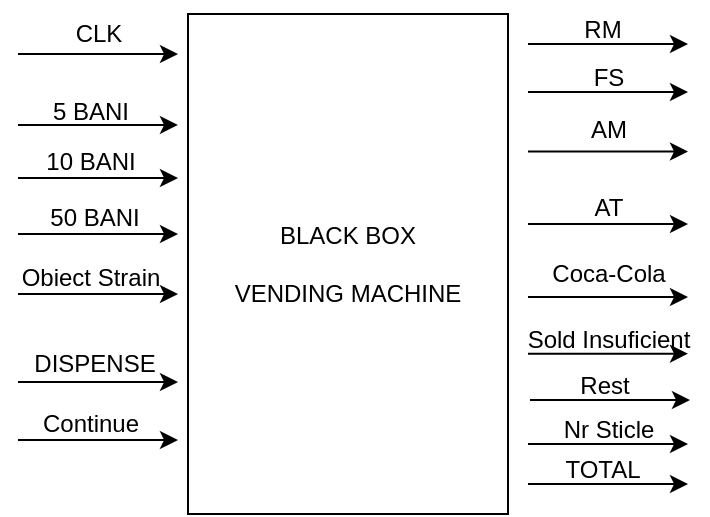<mxfile version="21.3.4" type="device">
  <diagram name="Page-1" id="L6E9OLEm9zuYAMwobWfF">
    <mxGraphModel dx="1229" dy="515" grid="1" gridSize="10" guides="1" tooltips="1" connect="1" arrows="1" fold="1" page="1" pageScale="1" pageWidth="827" pageHeight="1169" math="0" shadow="0">
      <root>
        <mxCell id="0" />
        <mxCell id="1" parent="0" />
        <mxCell id="r0Ln6YFqUPDFDBCozTS3-4" value="BLACK BOX&lt;br&gt;&lt;br&gt;VENDING MACHINE" style="rounded=0;whiteSpace=wrap;html=1;" parent="1" vertex="1">
          <mxGeometry x="340" y="150" width="160" height="250" as="geometry" />
        </mxCell>
        <mxCell id="r0Ln6YFqUPDFDBCozTS3-5" value="" style="edgeStyle=none;orthogonalLoop=1;jettySize=auto;html=1;rounded=0;" parent="1" edge="1">
          <mxGeometry width="80" relative="1" as="geometry">
            <mxPoint x="255" y="170" as="sourcePoint" />
            <mxPoint x="335" y="170" as="targetPoint" />
            <Array as="points" />
          </mxGeometry>
        </mxCell>
        <mxCell id="r0Ln6YFqUPDFDBCozTS3-8" value="CLK" style="text;html=1;align=center;verticalAlign=middle;resizable=0;points=[];autosize=1;strokeColor=none;fillColor=none;" parent="1" vertex="1">
          <mxGeometry x="270" y="145" width="50" height="30" as="geometry" />
        </mxCell>
        <mxCell id="r0Ln6YFqUPDFDBCozTS3-9" value="" style="edgeStyle=none;orthogonalLoop=1;jettySize=auto;html=1;rounded=0;" parent="1" edge="1">
          <mxGeometry width="80" relative="1" as="geometry">
            <mxPoint x="255" y="205.47" as="sourcePoint" />
            <mxPoint x="335" y="205.47" as="targetPoint" />
            <Array as="points" />
          </mxGeometry>
        </mxCell>
        <mxCell id="r0Ln6YFqUPDFDBCozTS3-10" value="5 BANI" style="text;html=1;align=center;verticalAlign=middle;resizable=0;points=[];autosize=1;strokeColor=none;fillColor=none;" parent="1" vertex="1">
          <mxGeometry x="261" y="184" width="60" height="30" as="geometry" />
        </mxCell>
        <mxCell id="r0Ln6YFqUPDFDBCozTS3-11" value="10 BANI" style="text;html=1;align=center;verticalAlign=middle;resizable=0;points=[];autosize=1;strokeColor=none;fillColor=none;" parent="1" vertex="1">
          <mxGeometry x="256" y="209" width="70" height="30" as="geometry" />
        </mxCell>
        <mxCell id="r0Ln6YFqUPDFDBCozTS3-12" value="" style="edgeStyle=none;orthogonalLoop=1;jettySize=auto;html=1;rounded=0;" parent="1" edge="1">
          <mxGeometry width="80" relative="1" as="geometry">
            <mxPoint x="255" y="232" as="sourcePoint" />
            <mxPoint x="335" y="232" as="targetPoint" />
            <Array as="points" />
          </mxGeometry>
        </mxCell>
        <mxCell id="r0Ln6YFqUPDFDBCozTS3-13" value="" style="edgeStyle=none;orthogonalLoop=1;jettySize=auto;html=1;rounded=0;" parent="1" edge="1">
          <mxGeometry width="80" relative="1" as="geometry">
            <mxPoint x="255" y="260" as="sourcePoint" />
            <mxPoint x="335" y="260" as="targetPoint" />
            <Array as="points" />
          </mxGeometry>
        </mxCell>
        <mxCell id="r0Ln6YFqUPDFDBCozTS3-14" value="50 BANI" style="text;html=1;align=center;verticalAlign=middle;resizable=0;points=[];autosize=1;strokeColor=none;fillColor=none;" parent="1" vertex="1">
          <mxGeometry x="258" y="237" width="70" height="30" as="geometry" />
        </mxCell>
        <mxCell id="r0Ln6YFqUPDFDBCozTS3-15" value="Obiect Strain&lt;br&gt;" style="text;html=1;align=center;verticalAlign=middle;resizable=0;points=[];autosize=1;strokeColor=none;fillColor=none;" parent="1" vertex="1">
          <mxGeometry x="246" y="267" width="90" height="30" as="geometry" />
        </mxCell>
        <mxCell id="r0Ln6YFqUPDFDBCozTS3-16" value="" style="edgeStyle=none;orthogonalLoop=1;jettySize=auto;html=1;rounded=0;" parent="1" edge="1">
          <mxGeometry width="80" relative="1" as="geometry">
            <mxPoint x="255" y="290" as="sourcePoint" />
            <mxPoint x="335" y="290" as="targetPoint" />
            <Array as="points" />
          </mxGeometry>
        </mxCell>
        <mxCell id="r0Ln6YFqUPDFDBCozTS3-17" value="DISPENSE" style="text;html=1;align=center;verticalAlign=middle;resizable=0;points=[];autosize=1;strokeColor=none;fillColor=none;" parent="1" vertex="1">
          <mxGeometry x="253" y="310" width="80" height="30" as="geometry" />
        </mxCell>
        <mxCell id="r0Ln6YFqUPDFDBCozTS3-18" value="" style="edgeStyle=none;orthogonalLoop=1;jettySize=auto;html=1;rounded=0;" parent="1" edge="1">
          <mxGeometry width="80" relative="1" as="geometry">
            <mxPoint x="255" y="334" as="sourcePoint" />
            <mxPoint x="335" y="334" as="targetPoint" />
            <Array as="points" />
          </mxGeometry>
        </mxCell>
        <mxCell id="r0Ln6YFqUPDFDBCozTS3-19" value="" style="edgeStyle=none;orthogonalLoop=1;jettySize=auto;html=1;rounded=0;" parent="1" edge="1">
          <mxGeometry width="80" relative="1" as="geometry">
            <mxPoint x="255" y="363" as="sourcePoint" />
            <mxPoint x="335" y="363" as="targetPoint" />
            <Array as="points" />
          </mxGeometry>
        </mxCell>
        <mxCell id="r0Ln6YFqUPDFDBCozTS3-20" value="Continue" style="text;html=1;align=center;verticalAlign=middle;resizable=0;points=[];autosize=1;strokeColor=none;fillColor=none;" parent="1" vertex="1">
          <mxGeometry x="256" y="340" width="70" height="30" as="geometry" />
        </mxCell>
        <mxCell id="r0Ln6YFqUPDFDBCozTS3-22" value="" style="edgeStyle=none;orthogonalLoop=1;jettySize=auto;html=1;rounded=0;" parent="1" edge="1">
          <mxGeometry width="80" relative="1" as="geometry">
            <mxPoint x="510" y="165" as="sourcePoint" />
            <mxPoint x="590" y="165" as="targetPoint" />
            <Array as="points" />
          </mxGeometry>
        </mxCell>
        <mxCell id="r0Ln6YFqUPDFDBCozTS3-24" value="" style="edgeStyle=none;orthogonalLoop=1;jettySize=auto;html=1;rounded=0;" parent="1" edge="1">
          <mxGeometry width="80" relative="1" as="geometry">
            <mxPoint x="510" y="189.0" as="sourcePoint" />
            <mxPoint x="590" y="189.0" as="targetPoint" />
            <Array as="points" />
          </mxGeometry>
        </mxCell>
        <mxCell id="r0Ln6YFqUPDFDBCozTS3-27" value="RM" style="text;html=1;align=center;verticalAlign=middle;resizable=0;points=[];autosize=1;strokeColor=none;fillColor=none;" parent="1" vertex="1">
          <mxGeometry x="527" y="143" width="40" height="30" as="geometry" />
        </mxCell>
        <mxCell id="r0Ln6YFqUPDFDBCozTS3-28" value="FS" style="text;html=1;align=center;verticalAlign=middle;resizable=0;points=[];autosize=1;strokeColor=none;fillColor=none;" parent="1" vertex="1">
          <mxGeometry x="530" y="167" width="40" height="30" as="geometry" />
        </mxCell>
        <mxCell id="r0Ln6YFqUPDFDBCozTS3-29" value="" style="edgeStyle=none;orthogonalLoop=1;jettySize=auto;html=1;rounded=0;" parent="1" edge="1">
          <mxGeometry width="80" relative="1" as="geometry">
            <mxPoint x="510" y="218.76" as="sourcePoint" />
            <mxPoint x="590" y="218.76" as="targetPoint" />
            <Array as="points" />
          </mxGeometry>
        </mxCell>
        <mxCell id="r0Ln6YFqUPDFDBCozTS3-30" value="AM" style="text;html=1;align=center;verticalAlign=middle;resizable=0;points=[];autosize=1;strokeColor=none;fillColor=none;" parent="1" vertex="1">
          <mxGeometry x="530" y="193" width="40" height="30" as="geometry" />
        </mxCell>
        <mxCell id="r0Ln6YFqUPDFDBCozTS3-33" value="" style="edgeStyle=none;orthogonalLoop=1;jettySize=auto;html=1;rounded=0;" parent="1" edge="1">
          <mxGeometry width="80" relative="1" as="geometry">
            <mxPoint x="510" y="255" as="sourcePoint" />
            <mxPoint x="590" y="255" as="targetPoint" />
            <Array as="points" />
          </mxGeometry>
        </mxCell>
        <mxCell id="r0Ln6YFqUPDFDBCozTS3-34" value="AT" style="text;html=1;align=center;verticalAlign=middle;resizable=0;points=[];autosize=1;strokeColor=none;fillColor=none;" parent="1" vertex="1">
          <mxGeometry x="530" y="232" width="40" height="30" as="geometry" />
        </mxCell>
        <mxCell id="r0Ln6YFqUPDFDBCozTS3-35" value="Coca-Cola" style="text;html=1;align=center;verticalAlign=middle;resizable=0;points=[];autosize=1;strokeColor=none;fillColor=none;" parent="1" vertex="1">
          <mxGeometry x="510" y="265" width="80" height="30" as="geometry" />
        </mxCell>
        <mxCell id="r0Ln6YFqUPDFDBCozTS3-36" value="" style="edgeStyle=none;orthogonalLoop=1;jettySize=auto;html=1;rounded=0;" parent="1" edge="1">
          <mxGeometry width="80" relative="1" as="geometry">
            <mxPoint x="510" y="291.51" as="sourcePoint" />
            <mxPoint x="590" y="291.51" as="targetPoint" />
            <Array as="points" />
          </mxGeometry>
        </mxCell>
        <mxCell id="gQzSvPhQDgo1z_AzULRB-2" value="" style="edgeStyle=none;orthogonalLoop=1;jettySize=auto;html=1;rounded=0;" edge="1" parent="1">
          <mxGeometry width="80" relative="1" as="geometry">
            <mxPoint x="510" y="319.86" as="sourcePoint" />
            <mxPoint x="590" y="319.86" as="targetPoint" />
            <Array as="points" />
          </mxGeometry>
        </mxCell>
        <mxCell id="gQzSvPhQDgo1z_AzULRB-3" value="" style="edgeStyle=none;orthogonalLoop=1;jettySize=auto;html=1;rounded=0;" edge="1" parent="1">
          <mxGeometry width="80" relative="1" as="geometry">
            <mxPoint x="511" y="343" as="sourcePoint" />
            <mxPoint x="591" y="343" as="targetPoint" />
            <Array as="points" />
          </mxGeometry>
        </mxCell>
        <mxCell id="gQzSvPhQDgo1z_AzULRB-4" value="" style="edgeStyle=none;orthogonalLoop=1;jettySize=auto;html=1;rounded=0;" edge="1" parent="1">
          <mxGeometry width="80" relative="1" as="geometry">
            <mxPoint x="510" y="365" as="sourcePoint" />
            <mxPoint x="590" y="365" as="targetPoint" />
            <Array as="points" />
          </mxGeometry>
        </mxCell>
        <mxCell id="gQzSvPhQDgo1z_AzULRB-5" value="" style="edgeStyle=none;orthogonalLoop=1;jettySize=auto;html=1;rounded=0;" edge="1" parent="1">
          <mxGeometry width="80" relative="1" as="geometry">
            <mxPoint x="510" y="385" as="sourcePoint" />
            <mxPoint x="590" y="385" as="targetPoint" />
            <Array as="points" />
          </mxGeometry>
        </mxCell>
        <mxCell id="gQzSvPhQDgo1z_AzULRB-7" value="Sold Insuficient" style="text;html=1;align=center;verticalAlign=middle;resizable=0;points=[];autosize=1;strokeColor=none;fillColor=none;" vertex="1" parent="1">
          <mxGeometry x="500" y="298" width="100" height="30" as="geometry" />
        </mxCell>
        <mxCell id="gQzSvPhQDgo1z_AzULRB-8" value="Rest" style="text;html=1;align=center;verticalAlign=middle;resizable=0;points=[];autosize=1;strokeColor=none;fillColor=none;" vertex="1" parent="1">
          <mxGeometry x="523" y="321" width="50" height="30" as="geometry" />
        </mxCell>
        <mxCell id="gQzSvPhQDgo1z_AzULRB-9" value="Nr Sticle" style="text;html=1;align=center;verticalAlign=middle;resizable=0;points=[];autosize=1;strokeColor=none;fillColor=none;" vertex="1" parent="1">
          <mxGeometry x="515" y="343" width="70" height="30" as="geometry" />
        </mxCell>
        <mxCell id="gQzSvPhQDgo1z_AzULRB-12" value="TOTAL" style="text;html=1;align=center;verticalAlign=middle;resizable=0;points=[];autosize=1;strokeColor=none;fillColor=none;" vertex="1" parent="1">
          <mxGeometry x="517" y="363" width="60" height="30" as="geometry" />
        </mxCell>
      </root>
    </mxGraphModel>
  </diagram>
</mxfile>
